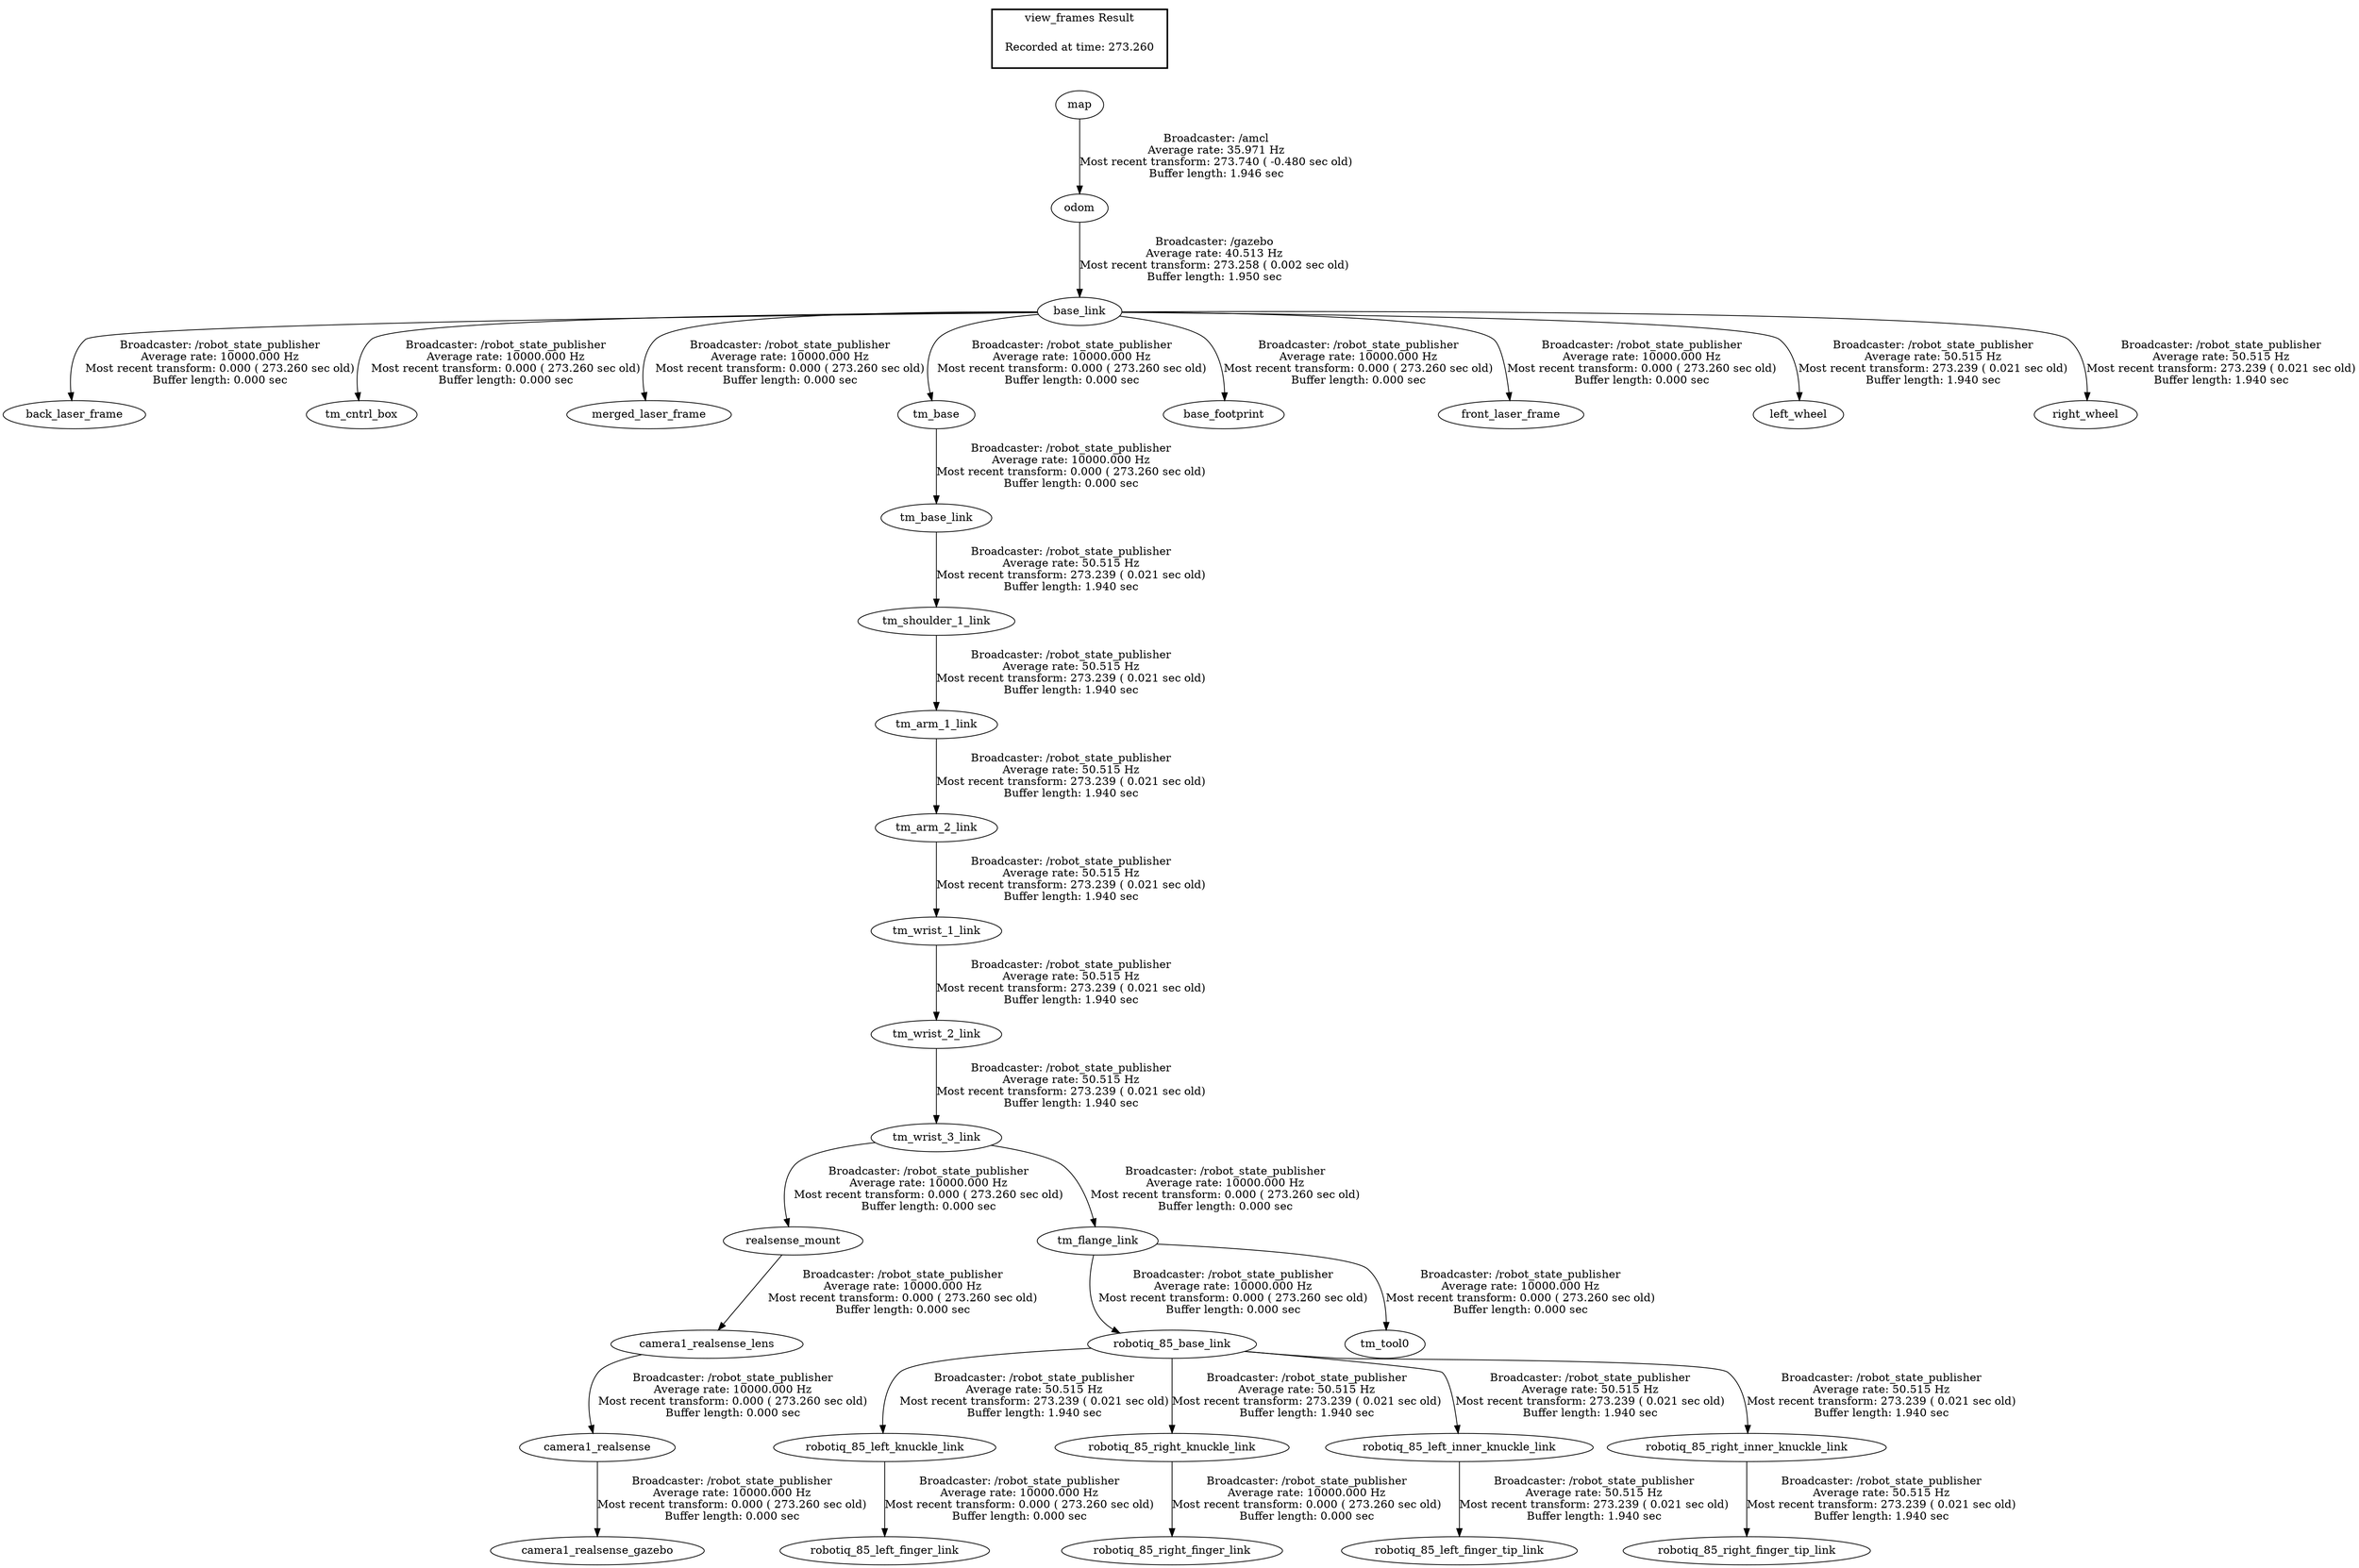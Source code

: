 digraph G {
"base_link" -> "back_laser_frame"[label="Broadcaster: /robot_state_publisher\nAverage rate: 10000.000 Hz\nMost recent transform: 0.000 ( 273.260 sec old)\nBuffer length: 0.000 sec\n"];
"odom" -> "base_link"[label="Broadcaster: /gazebo\nAverage rate: 40.513 Hz\nMost recent transform: 273.258 ( 0.002 sec old)\nBuffer length: 1.950 sec\n"];
"base_link" -> "tm_cntrl_box"[label="Broadcaster: /robot_state_publisher\nAverage rate: 10000.000 Hz\nMost recent transform: 0.000 ( 273.260 sec old)\nBuffer length: 0.000 sec\n"];
"base_link" -> "merged_laser_frame"[label="Broadcaster: /robot_state_publisher\nAverage rate: 10000.000 Hz\nMost recent transform: 0.000 ( 273.260 sec old)\nBuffer length: 0.000 sec\n"];
"base_link" -> "tm_base"[label="Broadcaster: /robot_state_publisher\nAverage rate: 10000.000 Hz\nMost recent transform: 0.000 ( 273.260 sec old)\nBuffer length: 0.000 sec\n"];
"camera1_realsense" -> "camera1_realsense_gazebo"[label="Broadcaster: /robot_state_publisher\nAverage rate: 10000.000 Hz\nMost recent transform: 0.000 ( 273.260 sec old)\nBuffer length: 0.000 sec\n"];
"camera1_realsense_lens" -> "camera1_realsense"[label="Broadcaster: /robot_state_publisher\nAverage rate: 10000.000 Hz\nMost recent transform: 0.000 ( 273.260 sec old)\nBuffer length: 0.000 sec\n"];
"realsense_mount" -> "camera1_realsense_lens"[label="Broadcaster: /robot_state_publisher\nAverage rate: 10000.000 Hz\nMost recent transform: 0.000 ( 273.260 sec old)\nBuffer length: 0.000 sec\n"];
"tm_wrist_3_link" -> "realsense_mount"[label="Broadcaster: /robot_state_publisher\nAverage rate: 10000.000 Hz\nMost recent transform: 0.000 ( 273.260 sec old)\nBuffer length: 0.000 sec\n"];
"base_link" -> "base_footprint"[label="Broadcaster: /robot_state_publisher\nAverage rate: 10000.000 Hz\nMost recent transform: 0.000 ( 273.260 sec old)\nBuffer length: 0.000 sec\n"];
"base_link" -> "front_laser_frame"[label="Broadcaster: /robot_state_publisher\nAverage rate: 10000.000 Hz\nMost recent transform: 0.000 ( 273.260 sec old)\nBuffer length: 0.000 sec\n"];
"tm_wrist_2_link" -> "tm_wrist_3_link"[label="Broadcaster: /robot_state_publisher\nAverage rate: 50.515 Hz\nMost recent transform: 273.239 ( 0.021 sec old)\nBuffer length: 1.940 sec\n"];
"tm_flange_link" -> "robotiq_85_base_link"[label="Broadcaster: /robot_state_publisher\nAverage rate: 10000.000 Hz\nMost recent transform: 0.000 ( 273.260 sec old)\nBuffer length: 0.000 sec\n"];
"tm_wrist_3_link" -> "tm_flange_link"[label="Broadcaster: /robot_state_publisher\nAverage rate: 10000.000 Hz\nMost recent transform: 0.000 ( 273.260 sec old)\nBuffer length: 0.000 sec\n"];
"robotiq_85_left_knuckle_link" -> "robotiq_85_left_finger_link"[label="Broadcaster: /robot_state_publisher\nAverage rate: 10000.000 Hz\nMost recent transform: 0.000 ( 273.260 sec old)\nBuffer length: 0.000 sec\n"];
"robotiq_85_base_link" -> "robotiq_85_left_knuckle_link"[label="Broadcaster: /robot_state_publisher\nAverage rate: 50.515 Hz\nMost recent transform: 273.239 ( 0.021 sec old)\nBuffer length: 1.940 sec\n"];
"robotiq_85_right_knuckle_link" -> "robotiq_85_right_finger_link"[label="Broadcaster: /robot_state_publisher\nAverage rate: 10000.000 Hz\nMost recent transform: 0.000 ( 273.260 sec old)\nBuffer length: 0.000 sec\n"];
"robotiq_85_base_link" -> "robotiq_85_right_knuckle_link"[label="Broadcaster: /robot_state_publisher\nAverage rate: 50.515 Hz\nMost recent transform: 273.239 ( 0.021 sec old)\nBuffer length: 1.940 sec\n"];
"tm_base" -> "tm_base_link"[label="Broadcaster: /robot_state_publisher\nAverage rate: 10000.000 Hz\nMost recent transform: 0.000 ( 273.260 sec old)\nBuffer length: 0.000 sec\n"];
"tm_flange_link" -> "tm_tool0"[label="Broadcaster: /robot_state_publisher\nAverage rate: 10000.000 Hz\nMost recent transform: 0.000 ( 273.260 sec old)\nBuffer length: 0.000 sec\n"];
"base_link" -> "left_wheel"[label="Broadcaster: /robot_state_publisher\nAverage rate: 50.515 Hz\nMost recent transform: 273.239 ( 0.021 sec old)\nBuffer length: 1.940 sec\n"];
"base_link" -> "right_wheel"[label="Broadcaster: /robot_state_publisher\nAverage rate: 50.515 Hz\nMost recent transform: 273.239 ( 0.021 sec old)\nBuffer length: 1.940 sec\n"];
"robotiq_85_left_inner_knuckle_link" -> "robotiq_85_left_finger_tip_link"[label="Broadcaster: /robot_state_publisher\nAverage rate: 50.515 Hz\nMost recent transform: 273.239 ( 0.021 sec old)\nBuffer length: 1.940 sec\n"];
"robotiq_85_base_link" -> "robotiq_85_left_inner_knuckle_link"[label="Broadcaster: /robot_state_publisher\nAverage rate: 50.515 Hz\nMost recent transform: 273.239 ( 0.021 sec old)\nBuffer length: 1.940 sec\n"];
"robotiq_85_right_inner_knuckle_link" -> "robotiq_85_right_finger_tip_link"[label="Broadcaster: /robot_state_publisher\nAverage rate: 50.515 Hz\nMost recent transform: 273.239 ( 0.021 sec old)\nBuffer length: 1.940 sec\n"];
"robotiq_85_base_link" -> "robotiq_85_right_inner_knuckle_link"[label="Broadcaster: /robot_state_publisher\nAverage rate: 50.515 Hz\nMost recent transform: 273.239 ( 0.021 sec old)\nBuffer length: 1.940 sec\n"];
"tm_arm_1_link" -> "tm_arm_2_link"[label="Broadcaster: /robot_state_publisher\nAverage rate: 50.515 Hz\nMost recent transform: 273.239 ( 0.021 sec old)\nBuffer length: 1.940 sec\n"];
"tm_shoulder_1_link" -> "tm_arm_1_link"[label="Broadcaster: /robot_state_publisher\nAverage rate: 50.515 Hz\nMost recent transform: 273.239 ( 0.021 sec old)\nBuffer length: 1.940 sec\n"];
"tm_base_link" -> "tm_shoulder_1_link"[label="Broadcaster: /robot_state_publisher\nAverage rate: 50.515 Hz\nMost recent transform: 273.239 ( 0.021 sec old)\nBuffer length: 1.940 sec\n"];
"tm_arm_2_link" -> "tm_wrist_1_link"[label="Broadcaster: /robot_state_publisher\nAverage rate: 50.515 Hz\nMost recent transform: 273.239 ( 0.021 sec old)\nBuffer length: 1.940 sec\n"];
"tm_wrist_1_link" -> "tm_wrist_2_link"[label="Broadcaster: /robot_state_publisher\nAverage rate: 50.515 Hz\nMost recent transform: 273.239 ( 0.021 sec old)\nBuffer length: 1.940 sec\n"];
"map" -> "odom"[label="Broadcaster: /amcl\nAverage rate: 35.971 Hz\nMost recent transform: 273.740 ( -0.480 sec old)\nBuffer length: 1.946 sec\n"];
edge [style=invis];
 subgraph cluster_legend { style=bold; color=black; label ="view_frames Result";
"Recorded at time: 273.260"[ shape=plaintext ] ;
 }->"map";
}